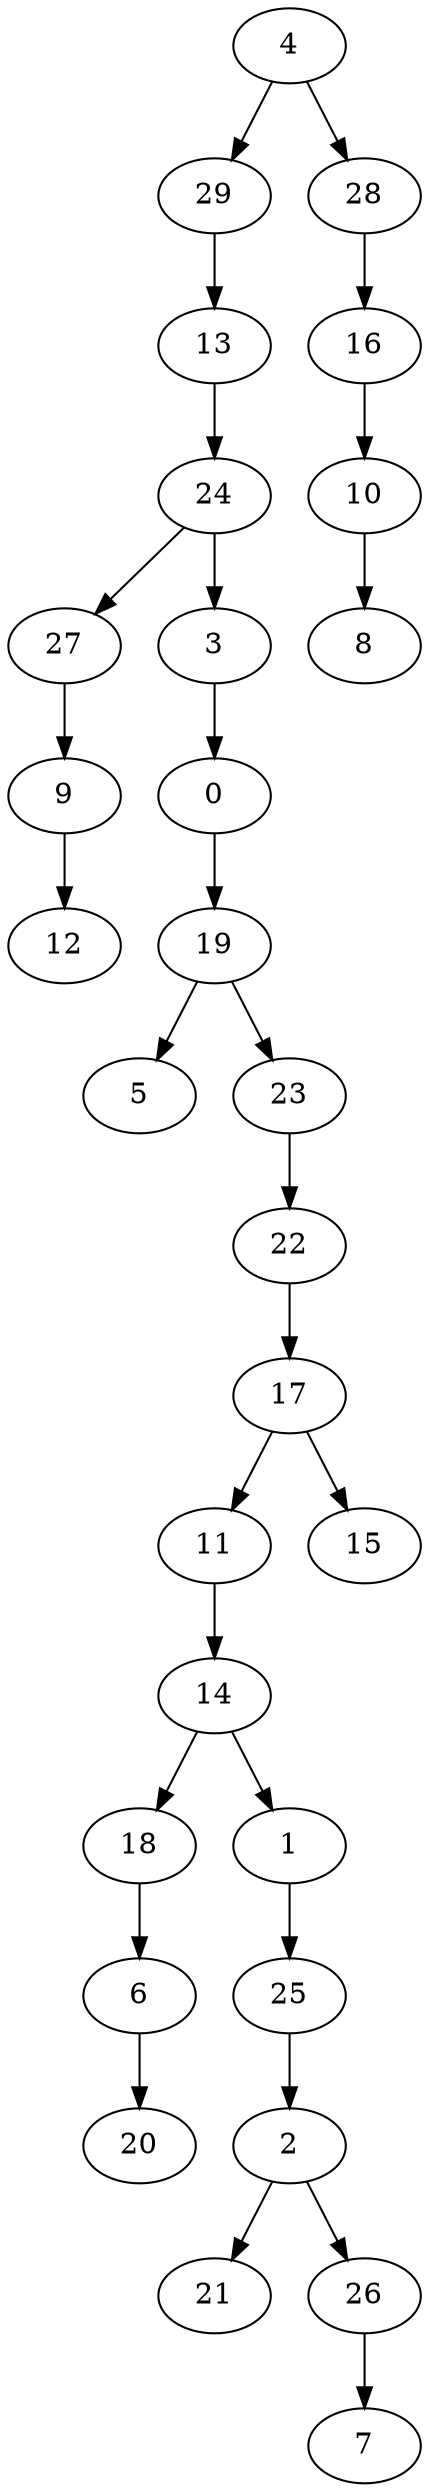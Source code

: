 digraph my_graph {
4 [label=4]
29 [label=29]
13 [label=13]
24 [label=24]
27 [label=27]
9 [label=9]
12 [label=12]
3 [label=3]
0 [label=0]
19 [label=19]
5 [label=5]
23 [label=23]
22 [label=22]
17 [label=17]
11 [label=11]
14 [label=14]
18 [label=18]
6 [label=6]
20 [label=20]
1 [label=1]
25 [label=25]
2 [label=2]
21 [label=21]
26 [label=26]
7 [label=7]
15 [label=15]
28 [label=28]
16 [label=16]
10 [label=10]
8 [label=8]
4->29
29->13
13->24
24->27
27->9
9->12
24->3
3->0
0->19
19->5
19->23
23->22
22->17
17->11
11->14
14->18
18->6
6->20
14->1
1->25
25->2
2->21
2->26
26->7
17->15
4->28
28->16
16->10
10->8
}